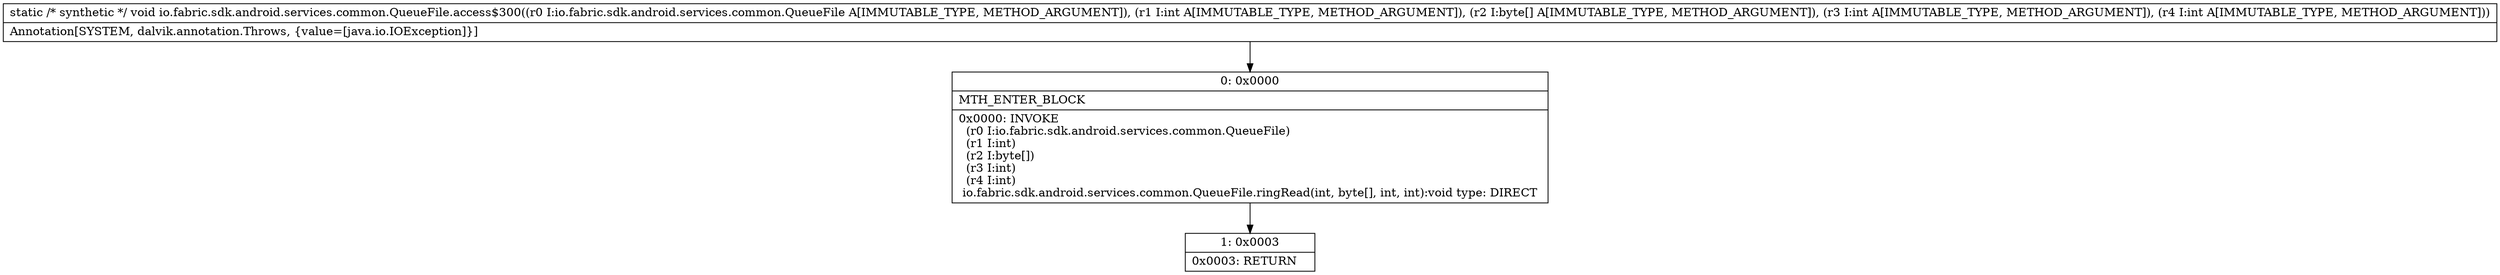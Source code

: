 digraph "CFG forio.fabric.sdk.android.services.common.QueueFile.access$300(Lio\/fabric\/sdk\/android\/services\/common\/QueueFile;I[BII)V" {
Node_0 [shape=record,label="{0\:\ 0x0000|MTH_ENTER_BLOCK\l|0x0000: INVOKE  \l  (r0 I:io.fabric.sdk.android.services.common.QueueFile)\l  (r1 I:int)\l  (r2 I:byte[])\l  (r3 I:int)\l  (r4 I:int)\l io.fabric.sdk.android.services.common.QueueFile.ringRead(int, byte[], int, int):void type: DIRECT \l}"];
Node_1 [shape=record,label="{1\:\ 0x0003|0x0003: RETURN   \l}"];
MethodNode[shape=record,label="{static \/* synthetic *\/ void io.fabric.sdk.android.services.common.QueueFile.access$300((r0 I:io.fabric.sdk.android.services.common.QueueFile A[IMMUTABLE_TYPE, METHOD_ARGUMENT]), (r1 I:int A[IMMUTABLE_TYPE, METHOD_ARGUMENT]), (r2 I:byte[] A[IMMUTABLE_TYPE, METHOD_ARGUMENT]), (r3 I:int A[IMMUTABLE_TYPE, METHOD_ARGUMENT]), (r4 I:int A[IMMUTABLE_TYPE, METHOD_ARGUMENT]))  | Annotation[SYSTEM, dalvik.annotation.Throws, \{value=[java.io.IOException]\}]\l}"];
MethodNode -> Node_0;
Node_0 -> Node_1;
}

